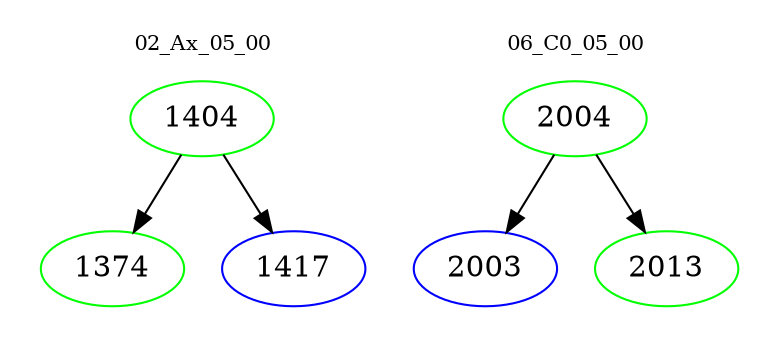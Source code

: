 digraph{
subgraph cluster_0 {
color = white
label = "02_Ax_05_00";
fontsize=10;
T0_1404 [label="1404", color="green"]
T0_1404 -> T0_1374 [color="black"]
T0_1374 [label="1374", color="green"]
T0_1404 -> T0_1417 [color="black"]
T0_1417 [label="1417", color="blue"]
}
subgraph cluster_1 {
color = white
label = "06_C0_05_00";
fontsize=10;
T1_2004 [label="2004", color="green"]
T1_2004 -> T1_2003 [color="black"]
T1_2003 [label="2003", color="blue"]
T1_2004 -> T1_2013 [color="black"]
T1_2013 [label="2013", color="green"]
}
}
